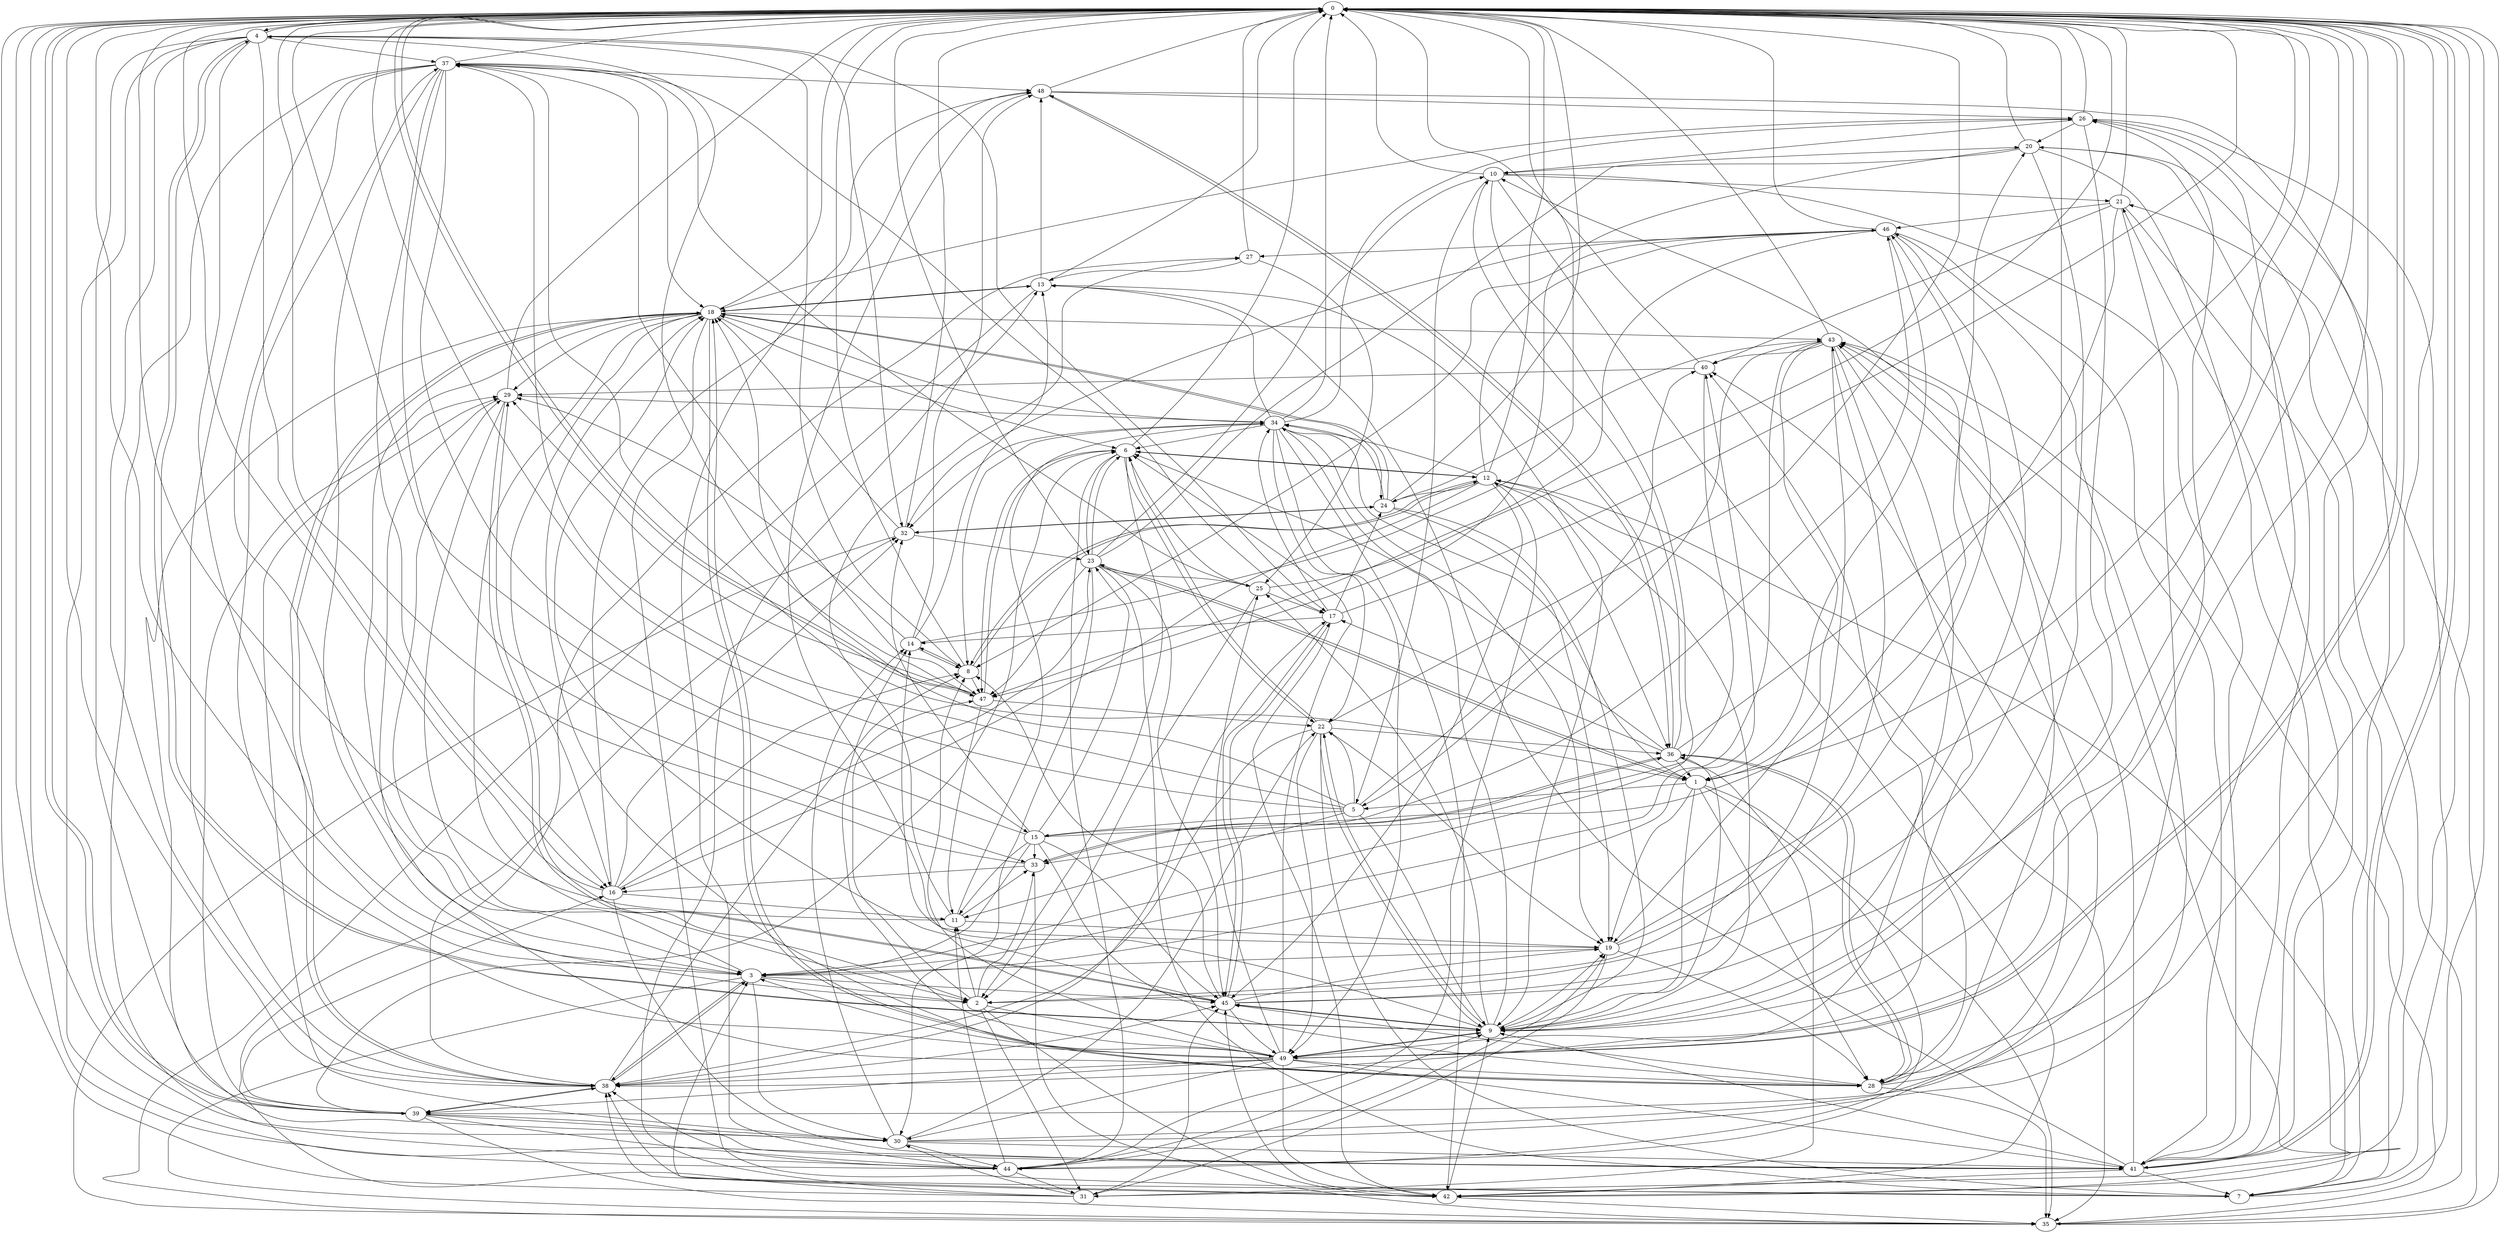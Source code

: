 strict digraph "" {
	0	 [component_delay=3];
	4	 [component_delay=3];
	0 -> 4	 [wire_delay=1];
	39	 [component_delay=3];
	0 -> 39	 [wire_delay=1];
	41	 [component_delay=3];
	0 -> 41	 [wire_delay=1];
	47	 [component_delay=3];
	0 -> 47	 [wire_delay=1];
	49	 [component_delay=3];
	0 -> 49	 [wire_delay=1];
	1	 [component_delay=3];
	1 -> 0	 [wire_delay=1];
	5	 [component_delay=3];
	1 -> 5	 [wire_delay=1];
	9	 [component_delay=3];
	1 -> 9	 [wire_delay=1];
	19	 [component_delay=3];
	1 -> 19	 [wire_delay=1];
	23	 [component_delay=3];
	1 -> 23	 [wire_delay=1];
	28	 [component_delay=3];
	1 -> 28	 [wire_delay=1];
	35	 [component_delay=3];
	1 -> 35	 [wire_delay=1];
	44	 [component_delay=3];
	1 -> 44	 [wire_delay=1];
	2	 [component_delay=3];
	2 -> 0	 [wire_delay=1];
	11	 [component_delay=3];
	2 -> 11	 [wire_delay=1];
	31	 [component_delay=3];
	2 -> 31	 [wire_delay=1];
	33	 [component_delay=3];
	2 -> 33	 [wire_delay=1];
	42	 [component_delay=3];
	2 -> 42	 [wire_delay=1];
	2 -> 47	 [wire_delay=1];
	2 -> 49	 [wire_delay=1];
	3	 [component_delay=3];
	3 -> 0	 [wire_delay=1];
	3 -> 2	 [wire_delay=1];
	29	 [component_delay=3];
	3 -> 29	 [wire_delay=1];
	30	 [component_delay=3];
	3 -> 30	 [wire_delay=1];
	3 -> 35	 [wire_delay=1];
	38	 [component_delay=3];
	3 -> 38	 [wire_delay=1];
	40	 [component_delay=3];
	3 -> 40	 [wire_delay=1];
	45	 [component_delay=3];
	3 -> 45	 [wire_delay=1];
	4 -> 0	 [wire_delay=1];
	4 -> 3	 [wire_delay=1];
	8	 [component_delay=3];
	4 -> 8	 [wire_delay=1];
	4 -> 9	 [wire_delay=1];
	16	 [component_delay=3];
	4 -> 16	 [wire_delay=1];
	17	 [component_delay=3];
	4 -> 17	 [wire_delay=1];
	32	 [component_delay=3];
	4 -> 32	 [wire_delay=1];
	37	 [component_delay=3];
	4 -> 37	 [wire_delay=1];
	4 -> 38	 [wire_delay=1];
	4 -> 39	 [wire_delay=1];
	4 -> 41	 [wire_delay=1];
	5 -> 0	 [wire_delay=1];
	5 -> 9	 [wire_delay=1];
	5 -> 11	 [wire_delay=1];
	15	 [component_delay=3];
	5 -> 15	 [wire_delay=1];
	18	 [component_delay=3];
	5 -> 18	 [wire_delay=1];
	22	 [component_delay=3];
	5 -> 22	 [wire_delay=1];
	5 -> 37	 [wire_delay=1];
	5 -> 40	 [wire_delay=1];
	6	 [component_delay=3];
	6 -> 0	 [wire_delay=1];
	6 -> 2	 [wire_delay=1];
	12	 [component_delay=3];
	6 -> 12	 [wire_delay=1];
	6 -> 22	 [wire_delay=1];
	6 -> 23	 [wire_delay=1];
	6 -> 44	 [wire_delay=1];
	6 -> 47	 [wire_delay=1];
	7	 [component_delay=3];
	7 -> 0	 [wire_delay=1];
	7 -> 12	 [wire_delay=1];
	7 -> 38	 [wire_delay=1];
	8 -> 0	 [wire_delay=1];
	8 -> 12	 [wire_delay=1];
	14	 [component_delay=3];
	8 -> 14	 [wire_delay=1];
	8 -> 47	 [wire_delay=1];
	9 -> 0	 [wire_delay=1];
	9 -> 4	 [wire_delay=1];
	9 -> 14	 [wire_delay=1];
	9 -> 19	 [wire_delay=1];
	9 -> 22	 [wire_delay=1];
	25	 [component_delay=3];
	9 -> 25	 [wire_delay=1];
	34	 [component_delay=3];
	9 -> 34	 [wire_delay=1];
	36	 [component_delay=3];
	9 -> 36	 [wire_delay=1];
	9 -> 45	 [wire_delay=1];
	9 -> 49	 [wire_delay=1];
	10	 [component_delay=3];
	10 -> 0	 [wire_delay=1];
	10 -> 3	 [wire_delay=1];
	10 -> 5	 [wire_delay=1];
	21	 [component_delay=3];
	10 -> 21	 [wire_delay=1];
	10 -> 35	 [wire_delay=1];
	10 -> 41	 [wire_delay=1];
	11 -> 0	 [wire_delay=1];
	11 -> 19	 [wire_delay=1];
	27	 [component_delay=3];
	11 -> 27	 [wire_delay=1];
	11 -> 33	 [wire_delay=1];
	11 -> 34	 [wire_delay=1];
	12 -> 0	 [wire_delay=1];
	12 -> 6	 [wire_delay=1];
	12 -> 8	 [wire_delay=1];
	12 -> 9	 [wire_delay=1];
	12 -> 16	 [wire_delay=1];
	24	 [component_delay=3];
	12 -> 24	 [wire_delay=1];
	12 -> 34	 [wire_delay=1];
	12 -> 36	 [wire_delay=1];
	12 -> 45	 [wire_delay=1];
	46	 [component_delay=3];
	12 -> 46	 [wire_delay=1];
	13	 [component_delay=3];
	13 -> 0	 [wire_delay=1];
	13 -> 9	 [wire_delay=1];
	13 -> 18	 [wire_delay=1];
	13 -> 35	 [wire_delay=1];
	48	 [component_delay=3];
	13 -> 48	 [wire_delay=1];
	14 -> 0	 [wire_delay=1];
	14 -> 8	 [wire_delay=1];
	14 -> 13	 [wire_delay=1];
	14 -> 29	 [wire_delay=1];
	14 -> 48	 [wire_delay=1];
	15 -> 0	 [wire_delay=1];
	15 -> 3	 [wire_delay=1];
	15 -> 11	 [wire_delay=1];
	20	 [component_delay=3];
	15 -> 20	 [wire_delay=1];
	15 -> 23	 [wire_delay=1];
	15 -> 28	 [wire_delay=1];
	15 -> 32	 [wire_delay=1];
	15 -> 33	 [wire_delay=1];
	15 -> 45	 [wire_delay=1];
	15 -> 46	 [wire_delay=1];
	16 -> 0	 [wire_delay=1];
	16 -> 8	 [wire_delay=1];
	16 -> 11	 [wire_delay=1];
	16 -> 23	 [wire_delay=1];
	16 -> 32	 [wire_delay=1];
	16 -> 41	 [wire_delay=1];
	16 -> 48	 [wire_delay=1];
	17 -> 0	 [wire_delay=1];
	17 -> 14	 [wire_delay=1];
	17 -> 24	 [wire_delay=1];
	17 -> 34	 [wire_delay=1];
	17 -> 42	 [wire_delay=1];
	17 -> 45	 [wire_delay=1];
	18 -> 0	 [wire_delay=1];
	18 -> 2	 [wire_delay=1];
	18 -> 3	 [wire_delay=1];
	18 -> 6	 [wire_delay=1];
	18 -> 7	 [wire_delay=1];
	18 -> 13	 [wire_delay=1];
	18 -> 16	 [wire_delay=1];
	18 -> 24	 [wire_delay=1];
	18 -> 28	 [wire_delay=1];
	18 -> 29	 [wire_delay=1];
	18 -> 30	 [wire_delay=1];
	18 -> 38	 [wire_delay=1];
	43	 [component_delay=3];
	18 -> 43	 [wire_delay=1];
	19 -> 0	 [wire_delay=1];
	19 -> 3	 [wire_delay=1];
	19 -> 28	 [wire_delay=1];
	19 -> 31	 [wire_delay=1];
	19 -> 46	 [wire_delay=1];
	20 -> 0	 [wire_delay=1];
	20 -> 9	 [wire_delay=1];
	20 -> 10	 [wire_delay=1];
	20 -> 35	 [wire_delay=1];
	20 -> 42	 [wire_delay=1];
	20 -> 47	 [wire_delay=1];
	21 -> 0	 [wire_delay=1];
	21 -> 1	 [wire_delay=1];
	21 -> 7	 [wire_delay=1];
	21 -> 39	 [wire_delay=1];
	21 -> 40	 [wire_delay=1];
	21 -> 46	 [wire_delay=1];
	22 -> 0	 [wire_delay=1];
	22 -> 6	 [wire_delay=1];
	22 -> 7	 [wire_delay=1];
	22 -> 9	 [wire_delay=1];
	22 -> 19	 [wire_delay=1];
	22 -> 36	 [wire_delay=1];
	22 -> 38	 [wire_delay=1];
	22 -> 49	 [wire_delay=1];
	23 -> 0	 [wire_delay=1];
	23 -> 1	 [wire_delay=1];
	23 -> 6	 [wire_delay=1];
	23 -> 7	 [wire_delay=1];
	23 -> 10	 [wire_delay=1];
	23 -> 20	 [wire_delay=1];
	23 -> 25	 [wire_delay=1];
	23 -> 30	 [wire_delay=1];
	23 -> 45	 [wire_delay=1];
	23 -> 47	 [wire_delay=1];
	24 -> 0	 [wire_delay=1];
	24 -> 9	 [wire_delay=1];
	24 -> 18	 [wire_delay=1];
	24 -> 19	 [wire_delay=1];
	24 -> 32	 [wire_delay=1];
	24 -> 34	 [wire_delay=1];
	24 -> 43	 [wire_delay=1];
	25 -> 0	 [wire_delay=1];
	25 -> 2	 [wire_delay=1];
	25 -> 6	 [wire_delay=1];
	25 -> 17	 [wire_delay=1];
	25 -> 37	 [wire_delay=1];
	26	 [component_delay=3];
	26 -> 0	 [wire_delay=1];
	26 -> 7	 [wire_delay=1];
	26 -> 9	 [wire_delay=1];
	26 -> 10	 [wire_delay=1];
	26 -> 18	 [wire_delay=1];
	26 -> 20	 [wire_delay=1];
	26 -> 28	 [wire_delay=1];
	27 -> 0	 [wire_delay=1];
	27 -> 13	 [wire_delay=1];
	27 -> 25	 [wire_delay=1];
	28 -> 0	 [wire_delay=1];
	28 -> 18	 [wire_delay=1];
	28 -> 35	 [wire_delay=1];
	28 -> 36	 [wire_delay=1];
	28 -> 40	 [wire_delay=1];
	28 -> 43	 [wire_delay=1];
	28 -> 45	 [wire_delay=1];
	29 -> 0	 [wire_delay=1];
	29 -> 2	 [wire_delay=1];
	29 -> 28	 [wire_delay=1];
	29 -> 34	 [wire_delay=1];
	29 -> 45	 [wire_delay=1];
	30 -> 0	 [wire_delay=1];
	30 -> 14	 [wire_delay=1];
	30 -> 22	 [wire_delay=1];
	30 -> 29	 [wire_delay=1];
	30 -> 40	 [wire_delay=1];
	30 -> 41	 [wire_delay=1];
	30 -> 44	 [wire_delay=1];
	30 -> 46	 [wire_delay=1];
	31 -> 0	 [wire_delay=1];
	31 -> 13	 [wire_delay=1];
	31 -> 27	 [wire_delay=1];
	31 -> 30	 [wire_delay=1];
	31 -> 43	 [wire_delay=1];
	31 -> 45	 [wire_delay=1];
	32 -> 0	 [wire_delay=1];
	32 -> 18	 [wire_delay=1];
	32 -> 23	 [wire_delay=1];
	32 -> 24	 [wire_delay=1];
	32 -> 35	 [wire_delay=1];
	33 -> 0	 [wire_delay=1];
	33 -> 16	 [wire_delay=1];
	33 -> 35	 [wire_delay=1];
	33 -> 36	 [wire_delay=1];
	34 -> 0	 [wire_delay=1];
	34 -> 1	 [wire_delay=1];
	34 -> 6	 [wire_delay=1];
	34 -> 8	 [wire_delay=1];
	34 -> 13	 [wire_delay=1];
	34 -> 18	 [wire_delay=1];
	34 -> 19	 [wire_delay=1];
	34 -> 22	 [wire_delay=1];
	34 -> 26	 [wire_delay=1];
	34 -> 32	 [wire_delay=1];
	34 -> 42	 [wire_delay=1];
	34 -> 49	 [wire_delay=1];
	35 -> 0	 [wire_delay=1];
	35 -> 21	 [wire_delay=1];
	35 -> 43	 [wire_delay=1];
	36 -> 0	 [wire_delay=1];
	36 -> 1	 [wire_delay=1];
	36 -> 6	 [wire_delay=1];
	36 -> 10	 [wire_delay=1];
	36 -> 17	 [wire_delay=1];
	36 -> 28	 [wire_delay=1];
	36 -> 31	 [wire_delay=1];
	36 -> 33	 [wire_delay=1];
	36 -> 48	 [wire_delay=1];
	37 -> 0	 [wire_delay=1];
	37 -> 1	 [wire_delay=1];
	37 -> 2	 [wire_delay=1];
	37 -> 3	 [wire_delay=1];
	37 -> 15	 [wire_delay=1];
	37 -> 16	 [wire_delay=1];
	37 -> 17	 [wire_delay=1];
	37 -> 18	 [wire_delay=1];
	37 -> 33	 [wire_delay=1];
	37 -> 38	 [wire_delay=1];
	37 -> 44	 [wire_delay=1];
	37 -> 47	 [wire_delay=1];
	37 -> 48	 [wire_delay=1];
	38 -> 0	 [wire_delay=1];
	38 -> 3	 [wire_delay=1];
	38 -> 8	 [wire_delay=1];
	38 -> 17	 [wire_delay=1];
	38 -> 18	 [wire_delay=1];
	38 -> 32	 [wire_delay=1];
	38 -> 39	 [wire_delay=1];
	38 -> 45	 [wire_delay=1];
	39 -> 0	 [wire_delay=1];
	39 -> 6	 [wire_delay=1];
	39 -> 16	 [wire_delay=1];
	39 -> 29	 [wire_delay=1];
	39 -> 30	 [wire_delay=1];
	39 -> 35	 [wire_delay=1];
	39 -> 38	 [wire_delay=1];
	39 -> 41	 [wire_delay=1];
	39 -> 44	 [wire_delay=1];
	40 -> 0	 [wire_delay=1];
	40 -> 29	 [wire_delay=1];
	40 -> 33	 [wire_delay=1];
	41 -> 0	 [wire_delay=1];
	41 -> 7	 [wire_delay=1];
	41 -> 9	 [wire_delay=1];
	41 -> 13	 [wire_delay=1];
	41 -> 20	 [wire_delay=1];
	41 -> 21	 [wire_delay=1];
	41 -> 26	 [wire_delay=1];
	41 -> 42	 [wire_delay=1];
	41 -> 43	 [wire_delay=1];
	42 -> 0	 [wire_delay=1];
	42 -> 3	 [wire_delay=1];
	42 -> 9	 [wire_delay=1];
	42 -> 12	 [wire_delay=1];
	42 -> 35	 [wire_delay=1];
	42 -> 38	 [wire_delay=1];
	42 -> 45	 [wire_delay=1];
	43 -> 0	 [wire_delay=1];
	43 -> 2	 [wire_delay=1];
	43 -> 3	 [wire_delay=1];
	43 -> 5	 [wire_delay=1];
	43 -> 19	 [wire_delay=1];
	43 -> 38	 [wire_delay=1];
	43 -> 40	 [wire_delay=1];
	43 -> 49	 [wire_delay=1];
	44 -> 0	 [wire_delay=1];
	44 -> 9	 [wire_delay=1];
	44 -> 10	 [wire_delay=1];
	44 -> 11	 [wire_delay=1];
	44 -> 12	 [wire_delay=1];
	44 -> 19	 [wire_delay=1];
	44 -> 31	 [wire_delay=1];
	44 -> 38	 [wire_delay=1];
	44 -> 48	 [wire_delay=1];
	45 -> 0	 [wire_delay=1];
	45 -> 8	 [wire_delay=1];
	45 -> 9	 [wire_delay=1];
	45 -> 17	 [wire_delay=1];
	45 -> 18	 [wire_delay=1];
	45 -> 19	 [wire_delay=1];
	45 -> 29	 [wire_delay=1];
	45 -> 43	 [wire_delay=1];
	45 -> 49	 [wire_delay=1];
	46 -> 0	 [wire_delay=1];
	46 -> 1	 [wire_delay=1];
	46 -> 8	 [wire_delay=1];
	46 -> 9	 [wire_delay=1];
	46 -> 27	 [wire_delay=1];
	46 -> 32	 [wire_delay=1];
	46 -> 41	 [wire_delay=1];
	46 -> 47	 [wire_delay=1];
	47 -> 0	 [wire_delay=1];
	47 -> 4	 [wire_delay=1];
	47 -> 6	 [wire_delay=1];
	47 -> 11	 [wire_delay=1];
	47 -> 22	 [wire_delay=1];
	47 -> 29	 [wire_delay=1];
	48 -> 0	 [wire_delay=1];
	48 -> 7	 [wire_delay=1];
	48 -> 19	 [wire_delay=1];
	48 -> 26	 [wire_delay=1];
	48 -> 36	 [wire_delay=1];
	49 -> 0	 [wire_delay=1];
	49 -> 3	 [wire_delay=1];
	49 -> 6	 [wire_delay=1];
	49 -> 8	 [wire_delay=1];
	49 -> 9	 [wire_delay=1];
	49 -> 14	 [wire_delay=1];
	49 -> 18	 [wire_delay=1];
	49 -> 25	 [wire_delay=1];
	49 -> 26	 [wire_delay=1];
	49 -> 28	 [wire_delay=1];
	49 -> 30	 [wire_delay=1];
	49 -> 37	 [wire_delay=1];
	49 -> 38	 [wire_delay=1];
	49 -> 39	 [wire_delay=1];
	49 -> 41	 [wire_delay=1];
	49 -> 42	 [wire_delay=1];
}
